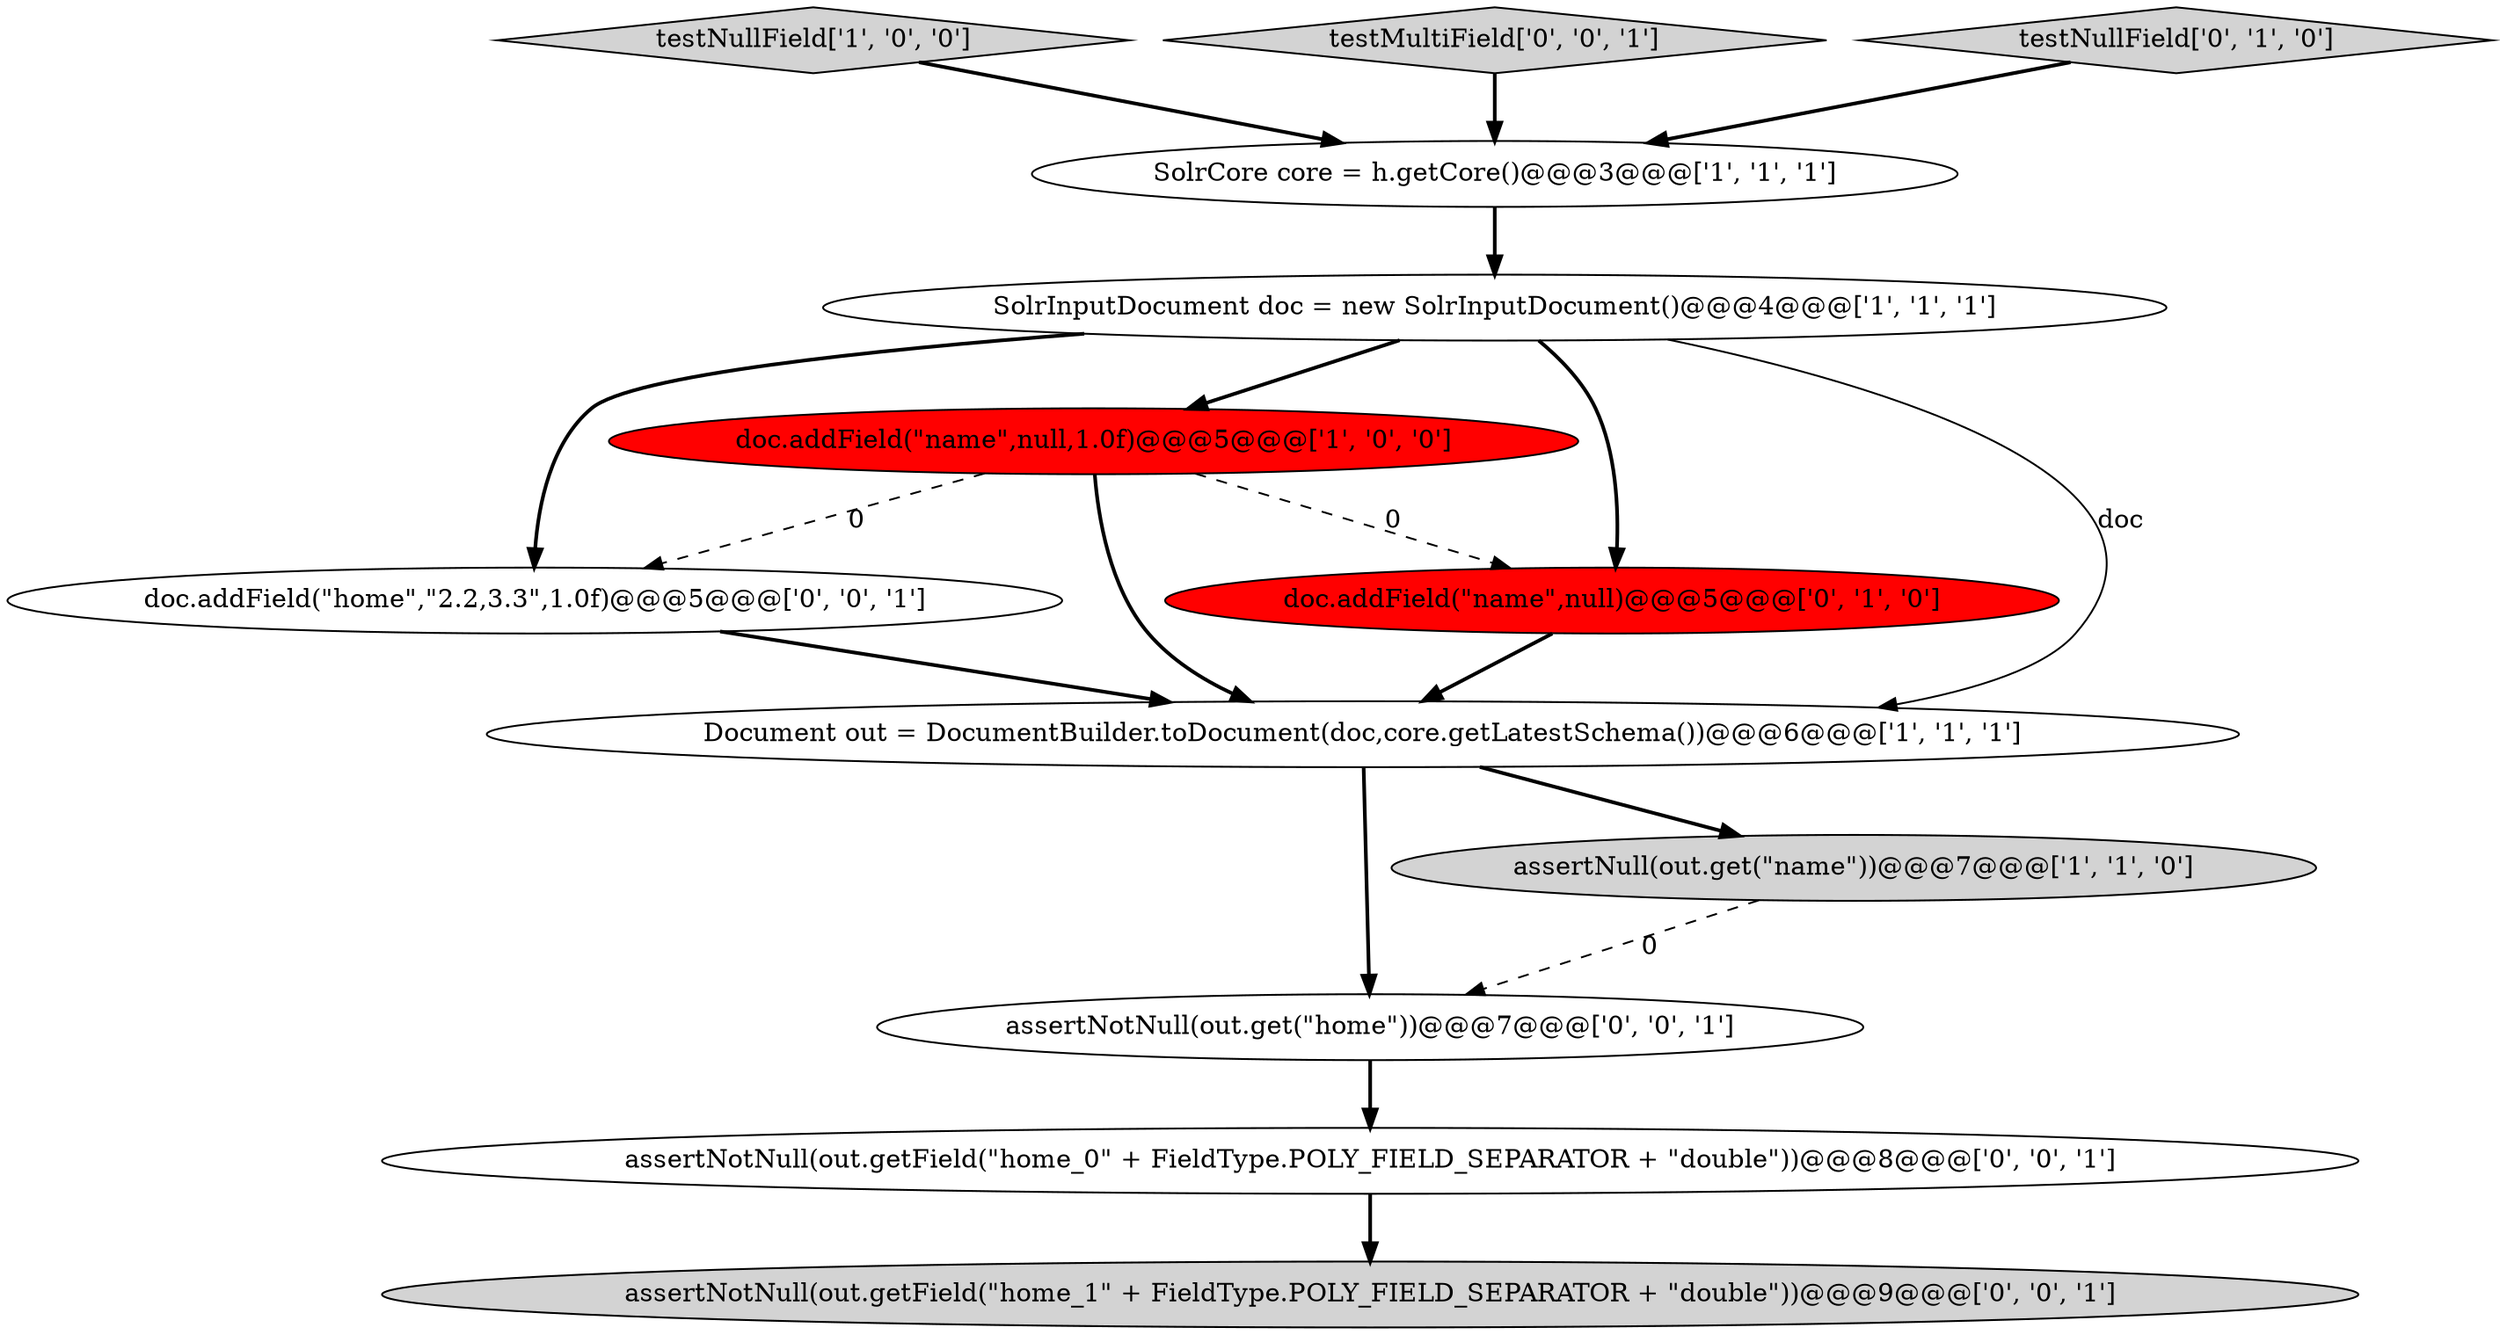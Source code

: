 digraph {
11 [style = filled, label = "assertNotNull(out.get(\"home\"))@@@7@@@['0', '0', '1']", fillcolor = white, shape = ellipse image = "AAA0AAABBB3BBB"];
1 [style = filled, label = "testNullField['1', '0', '0']", fillcolor = lightgray, shape = diamond image = "AAA0AAABBB1BBB"];
0 [style = filled, label = "assertNull(out.get(\"name\"))@@@7@@@['1', '1', '0']", fillcolor = lightgray, shape = ellipse image = "AAA0AAABBB1BBB"];
2 [style = filled, label = "SolrInputDocument doc = new SolrInputDocument()@@@4@@@['1', '1', '1']", fillcolor = white, shape = ellipse image = "AAA0AAABBB1BBB"];
9 [style = filled, label = "doc.addField(\"home\",\"2.2,3.3\",1.0f)@@@5@@@['0', '0', '1']", fillcolor = white, shape = ellipse image = "AAA0AAABBB3BBB"];
8 [style = filled, label = "testMultiField['0', '0', '1']", fillcolor = lightgray, shape = diamond image = "AAA0AAABBB3BBB"];
3 [style = filled, label = "doc.addField(\"name\",null,1.0f)@@@5@@@['1', '0', '0']", fillcolor = red, shape = ellipse image = "AAA1AAABBB1BBB"];
7 [style = filled, label = "testNullField['0', '1', '0']", fillcolor = lightgray, shape = diamond image = "AAA0AAABBB2BBB"];
5 [style = filled, label = "SolrCore core = h.getCore()@@@3@@@['1', '1', '1']", fillcolor = white, shape = ellipse image = "AAA0AAABBB1BBB"];
4 [style = filled, label = "Document out = DocumentBuilder.toDocument(doc,core.getLatestSchema())@@@6@@@['1', '1', '1']", fillcolor = white, shape = ellipse image = "AAA0AAABBB1BBB"];
10 [style = filled, label = "assertNotNull(out.getField(\"home_0\" + FieldType.POLY_FIELD_SEPARATOR + \"double\"))@@@8@@@['0', '0', '1']", fillcolor = white, shape = ellipse image = "AAA0AAABBB3BBB"];
6 [style = filled, label = "doc.addField(\"name\",null)@@@5@@@['0', '1', '0']", fillcolor = red, shape = ellipse image = "AAA1AAABBB2BBB"];
12 [style = filled, label = "assertNotNull(out.getField(\"home_1\" + FieldType.POLY_FIELD_SEPARATOR + \"double\"))@@@9@@@['0', '0', '1']", fillcolor = lightgray, shape = ellipse image = "AAA0AAABBB3BBB"];
1->5 [style = bold, label=""];
6->4 [style = bold, label=""];
5->2 [style = bold, label=""];
7->5 [style = bold, label=""];
2->4 [style = solid, label="doc"];
3->6 [style = dashed, label="0"];
0->11 [style = dashed, label="0"];
2->9 [style = bold, label=""];
8->5 [style = bold, label=""];
9->4 [style = bold, label=""];
4->11 [style = bold, label=""];
3->9 [style = dashed, label="0"];
11->10 [style = bold, label=""];
3->4 [style = bold, label=""];
2->6 [style = bold, label=""];
10->12 [style = bold, label=""];
2->3 [style = bold, label=""];
4->0 [style = bold, label=""];
}
